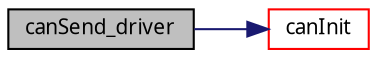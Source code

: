 digraph G
{
  edge [fontname="FreeSans.ttf",fontsize=10,labelfontname="FreeSans.ttf",labelfontsize=10];
  node [fontname="FreeSans.ttf",fontsize=10,shape=record];
  rankdir=LR;
  Node1 [label="canSend_driver",height=0.2,width=0.4,color="black", fillcolor="grey75", style="filled" fontcolor="black"];
  Node1 -> Node2 [color="midnightblue",fontsize=10,style="solid",fontname="FreeSans.ttf"];
  Node2 [label="canInit",height=0.2,width=0.4,color="red", fillcolor="white", style="filled",URL="$can__peak__win32_8c.html#9f623ce2d3a68e90dfdb1ff0d54a9b57"];
}
